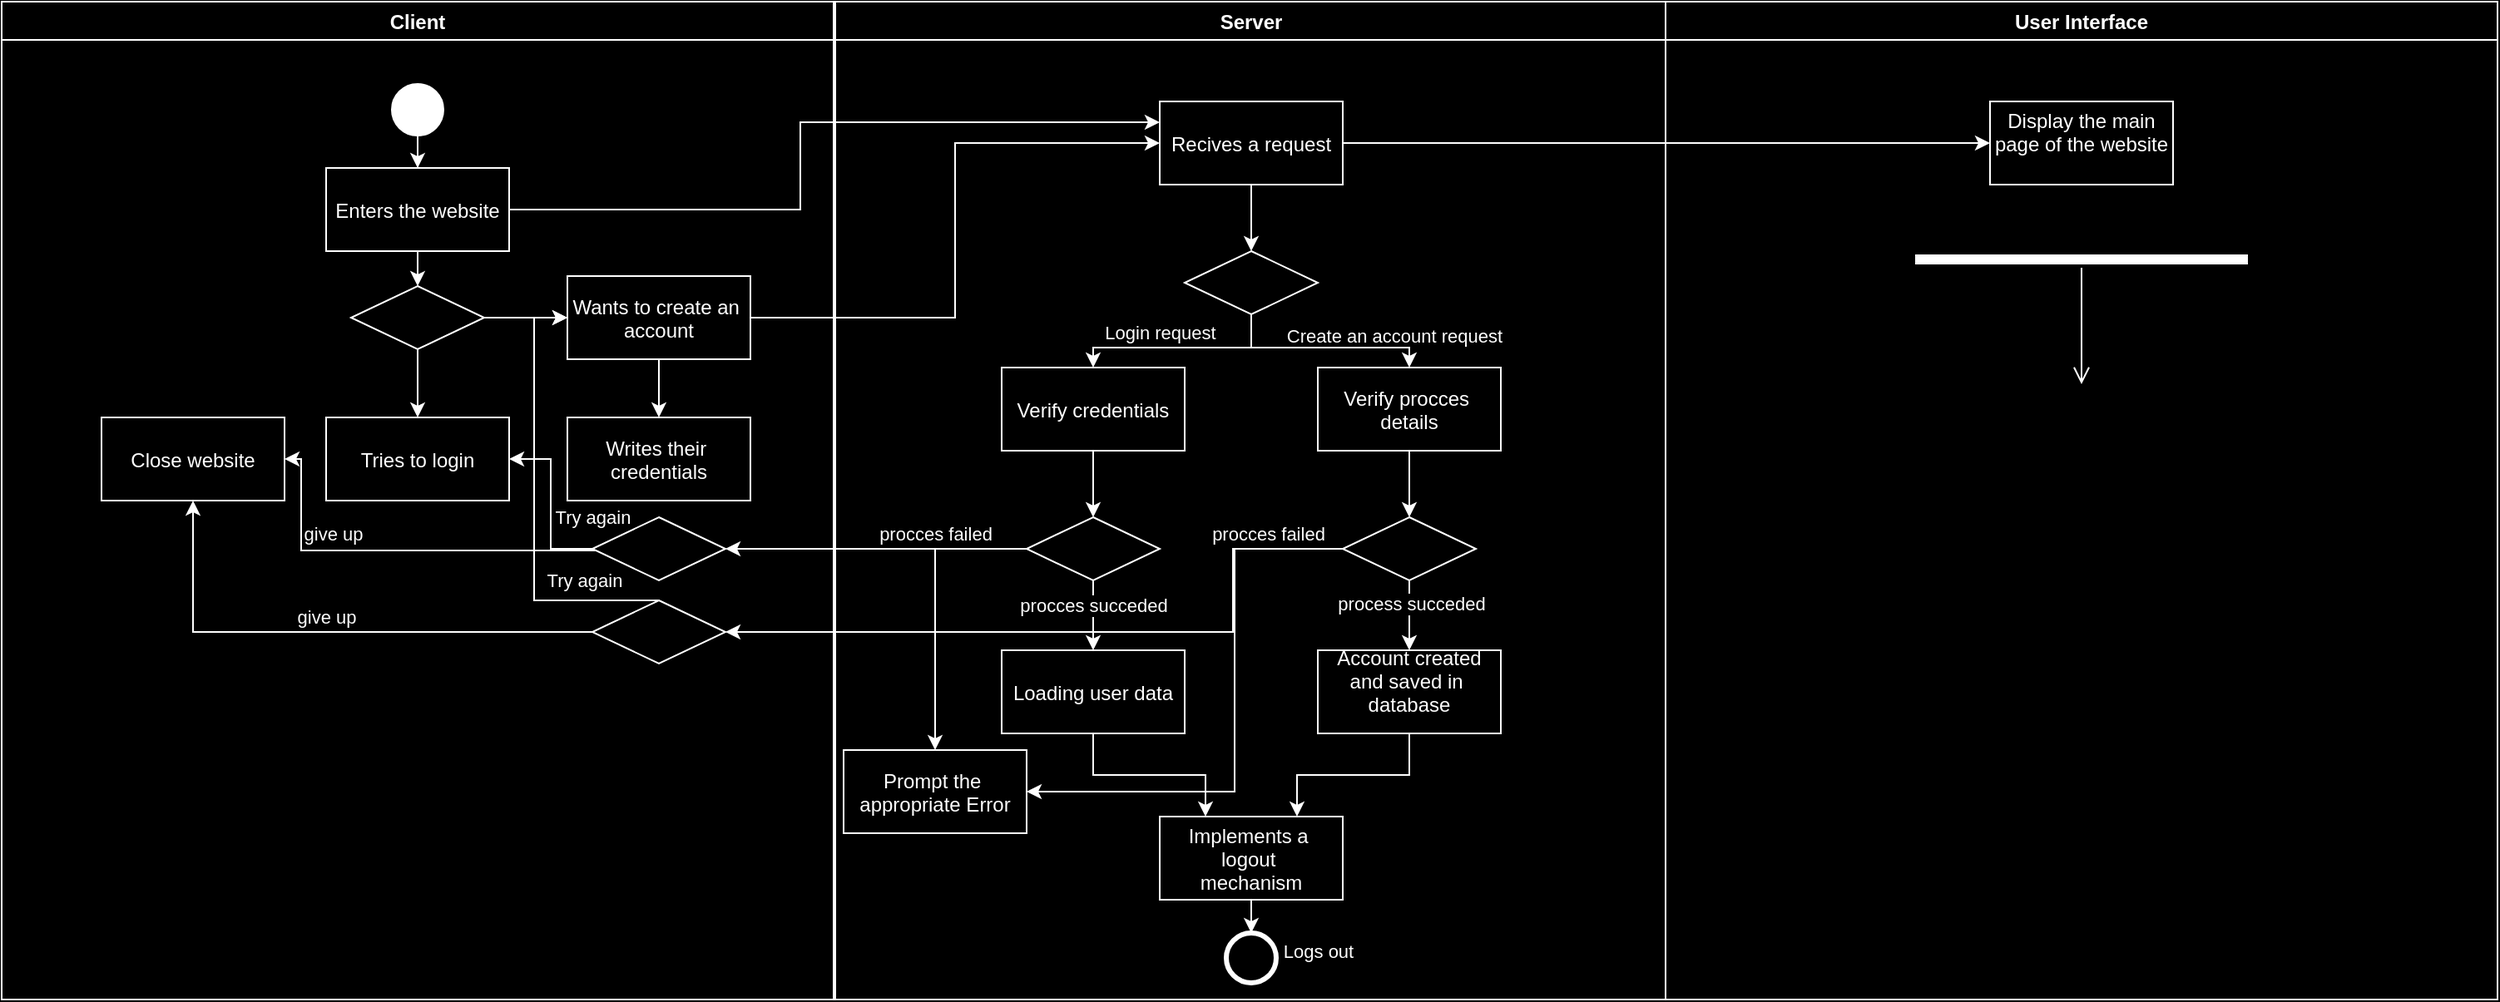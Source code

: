 <mxfile version="22.1.4" type="github">
  <diagram name="Page-1" id="JOxvRL5mn4ocnd4_WlUJ">
    <mxGraphModel dx="2261" dy="774" grid="1" gridSize="10" guides="1" tooltips="1" connect="1" arrows="1" fold="1" page="1" pageScale="1" pageWidth="827" pageHeight="1169" background="#000000" math="0" shadow="0">
      <root>
        <mxCell id="0" />
        <mxCell id="1" parent="0" />
        <mxCell id="5zY1KpjlZ4vAdEeMWSpV-79" value="Client" style="swimlane;labelBackgroundColor=#000000;labelBorderColor=#000000;swimlaneLine=1;swimlaneFillColor=#000000;gradientDirection=radial;fontColor=#FFFFFF;fillColor=#000000;fillStyle=auto;strokeColor=#FFFFFF;gradientColor=none;" vertex="1" parent="1">
          <mxGeometry x="-70" y="120" width="500" height="600" as="geometry" />
        </mxCell>
        <mxCell id="5zY1KpjlZ4vAdEeMWSpV-87" value="" style="edgeStyle=orthogonalEdgeStyle;rounded=0;orthogonalLoop=1;jettySize=auto;html=1;strokeColor=#FFFFFF;" edge="1" parent="5zY1KpjlZ4vAdEeMWSpV-79" source="5zY1KpjlZ4vAdEeMWSpV-82" target="5zY1KpjlZ4vAdEeMWSpV-85">
          <mxGeometry relative="1" as="geometry" />
        </mxCell>
        <mxCell id="5zY1KpjlZ4vAdEeMWSpV-82" value="" style="strokeWidth=2;html=1;shape=mxgraph.flowchart.start_2;whiteSpace=wrap;strokeColor=#FFFFFF;fillColor=#FFFFFF;" vertex="1" parent="5zY1KpjlZ4vAdEeMWSpV-79">
          <mxGeometry x="235" y="50" width="30" height="30" as="geometry" />
        </mxCell>
        <mxCell id="5zY1KpjlZ4vAdEeMWSpV-90" value="" style="edgeStyle=orthogonalEdgeStyle;rounded=0;orthogonalLoop=1;jettySize=auto;html=1;strokeColor=#FFFFFF;" edge="1" parent="5zY1KpjlZ4vAdEeMWSpV-79" source="5zY1KpjlZ4vAdEeMWSpV-85" target="5zY1KpjlZ4vAdEeMWSpV-89">
          <mxGeometry relative="1" as="geometry" />
        </mxCell>
        <mxCell id="5zY1KpjlZ4vAdEeMWSpV-85" value="Enters the website" style="rounded=0;fillColor=#000000;shadow=0;fontColor=#FFFFFF;strokeColor=#FFFFFF;" vertex="1" parent="5zY1KpjlZ4vAdEeMWSpV-79">
          <mxGeometry x="195" y="100" width="110" height="50" as="geometry" />
        </mxCell>
        <mxCell id="5zY1KpjlZ4vAdEeMWSpV-88" value="Tries to login" style="rounded=0;fillColor=#000000;shadow=0;fontColor=#FFFFFF;strokeColor=#FFFFFF;" vertex="1" parent="5zY1KpjlZ4vAdEeMWSpV-79">
          <mxGeometry x="195" y="250" width="110" height="50" as="geometry" />
        </mxCell>
        <mxCell id="5zY1KpjlZ4vAdEeMWSpV-91" value="" style="edgeStyle=orthogonalEdgeStyle;rounded=0;orthogonalLoop=1;jettySize=auto;html=1;strokeColor=#FFFFFF;" edge="1" parent="5zY1KpjlZ4vAdEeMWSpV-79" source="5zY1KpjlZ4vAdEeMWSpV-89">
          <mxGeometry relative="1" as="geometry">
            <mxPoint x="250" y="250" as="targetPoint" />
          </mxGeometry>
        </mxCell>
        <mxCell id="5zY1KpjlZ4vAdEeMWSpV-93" value="" style="edgeStyle=orthogonalEdgeStyle;rounded=0;orthogonalLoop=1;jettySize=auto;html=1;strokeColor=#FFFFFF;entryX=0;entryY=0.5;entryDx=0;entryDy=0;" edge="1" parent="5zY1KpjlZ4vAdEeMWSpV-79" source="5zY1KpjlZ4vAdEeMWSpV-89" target="5zY1KpjlZ4vAdEeMWSpV-92">
          <mxGeometry relative="1" as="geometry" />
        </mxCell>
        <mxCell id="5zY1KpjlZ4vAdEeMWSpV-89" value="" style="rhombus;fillColor=#000000;strokeColor=#FFFFFF;rounded=0;" vertex="1" parent="5zY1KpjlZ4vAdEeMWSpV-79">
          <mxGeometry x="210" y="171" width="80" height="38" as="geometry" />
        </mxCell>
        <mxCell id="5zY1KpjlZ4vAdEeMWSpV-97" value="" style="edgeStyle=orthogonalEdgeStyle;rounded=0;orthogonalLoop=1;jettySize=auto;html=1;strokeColor=#FFFFFF;" edge="1" parent="5zY1KpjlZ4vAdEeMWSpV-79" source="5zY1KpjlZ4vAdEeMWSpV-92" target="5zY1KpjlZ4vAdEeMWSpV-95">
          <mxGeometry relative="1" as="geometry" />
        </mxCell>
        <mxCell id="5zY1KpjlZ4vAdEeMWSpV-92" value="Wants to create an &#xa;account" style="rounded=0;fillColor=#000000;shadow=0;fontColor=#FFFFFF;strokeColor=#FFFFFF;" vertex="1" parent="5zY1KpjlZ4vAdEeMWSpV-79">
          <mxGeometry x="340" y="165" width="110" height="50" as="geometry" />
        </mxCell>
        <mxCell id="5zY1KpjlZ4vAdEeMWSpV-95" value="Writes their &#xa;credentials" style="rounded=0;fillColor=#000000;shadow=0;fontColor=#FFFFFF;strokeColor=#FFFFFF;" vertex="1" parent="5zY1KpjlZ4vAdEeMWSpV-79">
          <mxGeometry x="340" y="250" width="110" height="50" as="geometry" />
        </mxCell>
        <mxCell id="5zY1KpjlZ4vAdEeMWSpV-132" style="edgeStyle=orthogonalEdgeStyle;rounded=0;orthogonalLoop=1;jettySize=auto;html=1;entryX=1;entryY=0.5;entryDx=0;entryDy=0;strokeColor=#FFFFFF;" edge="1" parent="5zY1KpjlZ4vAdEeMWSpV-79" source="5zY1KpjlZ4vAdEeMWSpV-127" target="5zY1KpjlZ4vAdEeMWSpV-88">
          <mxGeometry relative="1" as="geometry" />
        </mxCell>
        <mxCell id="5zY1KpjlZ4vAdEeMWSpV-136" value="Try again" style="edgeLabel;html=1;align=center;verticalAlign=middle;resizable=0;points=[];fontColor=#FFFFFF;labelBackgroundColor=#000000;" vertex="1" connectable="0" parent="5zY1KpjlZ4vAdEeMWSpV-132">
          <mxGeometry x="-0.042" y="3" relative="1" as="geometry">
            <mxPoint x="28" y="6" as="offset" />
          </mxGeometry>
        </mxCell>
        <mxCell id="5zY1KpjlZ4vAdEeMWSpV-134" style="edgeStyle=orthogonalEdgeStyle;rounded=0;orthogonalLoop=1;jettySize=auto;html=1;entryX=1;entryY=0.5;entryDx=0;entryDy=0;strokeColor=#FFFFFF;" edge="1" parent="5zY1KpjlZ4vAdEeMWSpV-79" source="5zY1KpjlZ4vAdEeMWSpV-127" target="5zY1KpjlZ4vAdEeMWSpV-133">
          <mxGeometry relative="1" as="geometry">
            <Array as="points">
              <mxPoint x="180" y="330" />
              <mxPoint x="180" y="275" />
            </Array>
          </mxGeometry>
        </mxCell>
        <mxCell id="5zY1KpjlZ4vAdEeMWSpV-137" value="give up" style="edgeLabel;html=1;align=center;verticalAlign=middle;resizable=0;points=[];fontColor=#FFFFFF;labelBackgroundColor=#000000;" vertex="1" connectable="0" parent="5zY1KpjlZ4vAdEeMWSpV-134">
          <mxGeometry x="0.138" y="2" relative="1" as="geometry">
            <mxPoint x="-20" y="-12" as="offset" />
          </mxGeometry>
        </mxCell>
        <mxCell id="5zY1KpjlZ4vAdEeMWSpV-127" value="" style="rhombus;fillColor=#000000;strokeColor=#FFFFFF;rounded=0;" vertex="1" parent="5zY1KpjlZ4vAdEeMWSpV-79">
          <mxGeometry x="355" y="310" width="80" height="38" as="geometry" />
        </mxCell>
        <mxCell id="5zY1KpjlZ4vAdEeMWSpV-133" value="Close website" style="rounded=0;fillColor=#000000;shadow=0;fontColor=#FFFFFF;strokeColor=#FFFFFF;" vertex="1" parent="5zY1KpjlZ4vAdEeMWSpV-79">
          <mxGeometry x="60" y="250" width="110" height="50" as="geometry" />
        </mxCell>
        <mxCell id="5zY1KpjlZ4vAdEeMWSpV-150" style="edgeStyle=orthogonalEdgeStyle;rounded=0;orthogonalLoop=1;jettySize=auto;html=1;entryX=0.5;entryY=1;entryDx=0;entryDy=0;strokeColor=#FFFFFF;" edge="1" parent="5zY1KpjlZ4vAdEeMWSpV-79" source="5zY1KpjlZ4vAdEeMWSpV-146" target="5zY1KpjlZ4vAdEeMWSpV-133">
          <mxGeometry relative="1" as="geometry" />
        </mxCell>
        <mxCell id="5zY1KpjlZ4vAdEeMWSpV-151" style="edgeStyle=orthogonalEdgeStyle;rounded=0;orthogonalLoop=1;jettySize=auto;html=1;entryX=0;entryY=0.5;entryDx=0;entryDy=0;strokeColor=#FFFFFF;" edge="1" parent="5zY1KpjlZ4vAdEeMWSpV-79" source="5zY1KpjlZ4vAdEeMWSpV-146" target="5zY1KpjlZ4vAdEeMWSpV-92">
          <mxGeometry relative="1" as="geometry">
            <Array as="points">
              <mxPoint x="320" y="360" />
              <mxPoint x="320" y="190" />
            </Array>
          </mxGeometry>
        </mxCell>
        <mxCell id="5zY1KpjlZ4vAdEeMWSpV-146" value="" style="rhombus;fillColor=#000000;strokeColor=#FFFFFF;rounded=0;" vertex="1" parent="5zY1KpjlZ4vAdEeMWSpV-79">
          <mxGeometry x="355" y="360" width="80" height="38" as="geometry" />
        </mxCell>
        <mxCell id="5zY1KpjlZ4vAdEeMWSpV-161" value="Try again" style="edgeLabel;html=1;align=center;verticalAlign=middle;resizable=0;points=[];fontColor=#FFFFFF;labelBackgroundColor=#000000;" vertex="1" connectable="0" parent="5zY1KpjlZ4vAdEeMWSpV-79">
          <mxGeometry x="350" y="348.002" as="geometry" />
        </mxCell>
        <mxCell id="5zY1KpjlZ4vAdEeMWSpV-162" value="give up" style="edgeLabel;html=1;align=center;verticalAlign=middle;resizable=0;points=[];fontColor=#FFFFFF;labelBackgroundColor=#000000;" vertex="1" connectable="0" parent="5zY1KpjlZ4vAdEeMWSpV-79">
          <mxGeometry x="195.004" y="370" as="geometry" />
        </mxCell>
        <mxCell id="5zY1KpjlZ4vAdEeMWSpV-80" value="Server" style="swimlane;fillColor=#000000;fontColor=#FFFFFF;labelBackgroundColor=#000000;labelBorderColor=#000000;strokeColor=#FFFFFF;swimlaneLine=1;swimlaneFillColor=#000000;gradientColor=none;perimeterSpacing=1;rounded=0;" vertex="1" parent="1">
          <mxGeometry x="431" y="120" width="500" height="600" as="geometry" />
        </mxCell>
        <mxCell id="5zY1KpjlZ4vAdEeMWSpV-101" style="edgeStyle=orthogonalEdgeStyle;rounded=0;orthogonalLoop=1;jettySize=auto;html=1;strokeColor=#FFFFFF;" edge="1" parent="5zY1KpjlZ4vAdEeMWSpV-80" source="5zY1KpjlZ4vAdEeMWSpV-98" target="5zY1KpjlZ4vAdEeMWSpV-100">
          <mxGeometry relative="1" as="geometry" />
        </mxCell>
        <mxCell id="5zY1KpjlZ4vAdEeMWSpV-98" value="Recives a request" style="rounded=0;fillColor=#000000;shadow=0;fontColor=#FFFFFF;strokeColor=#FFFFFF;" vertex="1" parent="5zY1KpjlZ4vAdEeMWSpV-80">
          <mxGeometry x="195" y="60" width="110" height="50" as="geometry" />
        </mxCell>
        <mxCell id="5zY1KpjlZ4vAdEeMWSpV-104" style="edgeStyle=orthogonalEdgeStyle;rounded=0;orthogonalLoop=1;jettySize=auto;html=1;entryX=0.5;entryY=0;entryDx=0;entryDy=0;strokeColor=#FFFFFF;" edge="1" parent="5zY1KpjlZ4vAdEeMWSpV-80" source="5zY1KpjlZ4vAdEeMWSpV-100" target="5zY1KpjlZ4vAdEeMWSpV-102">
          <mxGeometry relative="1" as="geometry">
            <Array as="points">
              <mxPoint x="250" y="208" />
              <mxPoint x="345" y="208" />
            </Array>
          </mxGeometry>
        </mxCell>
        <mxCell id="5zY1KpjlZ4vAdEeMWSpV-110" value="Create an account request" style="edgeLabel;align=center;verticalAlign=middle;resizable=0;points=[];labelBorderColor=none;fontColor=#FFFFFF;labelBackgroundColor=#000000;" vertex="1" connectable="0" parent="5zY1KpjlZ4vAdEeMWSpV-104">
          <mxGeometry x="0.246" y="-3" relative="1" as="geometry">
            <mxPoint x="27" y="-11" as="offset" />
          </mxGeometry>
        </mxCell>
        <mxCell id="5zY1KpjlZ4vAdEeMWSpV-105" style="edgeStyle=orthogonalEdgeStyle;rounded=0;orthogonalLoop=1;jettySize=auto;html=1;entryX=0.5;entryY=0;entryDx=0;entryDy=0;strokeColor=#FFFFFF;" edge="1" parent="5zY1KpjlZ4vAdEeMWSpV-80" source="5zY1KpjlZ4vAdEeMWSpV-100" target="5zY1KpjlZ4vAdEeMWSpV-103">
          <mxGeometry relative="1" as="geometry">
            <Array as="points">
              <mxPoint x="250" y="208" />
              <mxPoint x="155" y="208" />
            </Array>
          </mxGeometry>
        </mxCell>
        <mxCell id="5zY1KpjlZ4vAdEeMWSpV-106" value="&lt;div style=&quot;font-size: 10px; line-height: 0%;&quot;&gt;&lt;font size=&quot;1&quot; color=&quot;#ffffff&quot;&gt;&lt;span style=&quot;background-color: rgb(0, 0, 0); font-size: 11px;&quot;&gt;Login request&lt;/span&gt;&lt;/font&gt;&lt;/div&gt;" style="edgeLabel;html=1;align=center;verticalAlign=middle;resizable=0;points=[];" vertex="1" connectable="0" parent="5zY1KpjlZ4vAdEeMWSpV-105">
          <mxGeometry x="0.23" y="1" relative="1" as="geometry">
            <mxPoint x="3" y="-9" as="offset" />
          </mxGeometry>
        </mxCell>
        <mxCell id="5zY1KpjlZ4vAdEeMWSpV-100" value="" style="rhombus;fillColor=#000000;strokeColor=#FFFFFF;rounded=0;" vertex="1" parent="5zY1KpjlZ4vAdEeMWSpV-80">
          <mxGeometry x="210" y="150" width="80" height="38" as="geometry" />
        </mxCell>
        <mxCell id="5zY1KpjlZ4vAdEeMWSpV-112" value="" style="edgeStyle=orthogonalEdgeStyle;rounded=0;orthogonalLoop=1;jettySize=auto;html=1;strokeColor=#FFFFFF;" edge="1" parent="5zY1KpjlZ4vAdEeMWSpV-80" source="5zY1KpjlZ4vAdEeMWSpV-102">
          <mxGeometry relative="1" as="geometry">
            <mxPoint x="345" y="310" as="targetPoint" />
          </mxGeometry>
        </mxCell>
        <mxCell id="5zY1KpjlZ4vAdEeMWSpV-102" value="Verify procces &#xa;details" style="rounded=0;fillColor=#000000;shadow=0;fontColor=#FFFFFF;strokeColor=#FFFFFF;" vertex="1" parent="5zY1KpjlZ4vAdEeMWSpV-80">
          <mxGeometry x="290" y="220" width="110" height="50" as="geometry" />
        </mxCell>
        <mxCell id="5zY1KpjlZ4vAdEeMWSpV-109" value="" style="edgeStyle=orthogonalEdgeStyle;rounded=0;orthogonalLoop=1;jettySize=auto;html=1;strokeColor=#FFFFFF;" edge="1" parent="5zY1KpjlZ4vAdEeMWSpV-80" source="5zY1KpjlZ4vAdEeMWSpV-103">
          <mxGeometry relative="1" as="geometry">
            <mxPoint x="155" y="310" as="targetPoint" />
          </mxGeometry>
        </mxCell>
        <mxCell id="5zY1KpjlZ4vAdEeMWSpV-103" value="Verify credentials" style="rounded=0;fillColor=#000000;shadow=0;fontColor=#FFFFFF;strokeColor=#FFFFFF;" vertex="1" parent="5zY1KpjlZ4vAdEeMWSpV-80">
          <mxGeometry x="100" y="220" width="110" height="50" as="geometry" />
        </mxCell>
        <mxCell id="5zY1KpjlZ4vAdEeMWSpV-122" value="" style="edgeStyle=orthogonalEdgeStyle;rounded=0;orthogonalLoop=1;jettySize=auto;html=1;strokeColor=#FFFFFF;" edge="1" parent="5zY1KpjlZ4vAdEeMWSpV-80" source="5zY1KpjlZ4vAdEeMWSpV-115" target="5zY1KpjlZ4vAdEeMWSpV-118">
          <mxGeometry relative="1" as="geometry">
            <Array as="points">
              <mxPoint x="155" y="380" />
              <mxPoint x="155" y="380" />
            </Array>
          </mxGeometry>
        </mxCell>
        <mxCell id="5zY1KpjlZ4vAdEeMWSpV-125" value="procces succeded" style="edgeLabel;html=1;align=center;verticalAlign=middle;resizable=0;points=[];fontColor=#FFFFFF;labelBackgroundColor=#000000;" vertex="1" connectable="0" parent="5zY1KpjlZ4vAdEeMWSpV-122">
          <mxGeometry x="-0.274" relative="1" as="geometry">
            <mxPoint as="offset" />
          </mxGeometry>
        </mxCell>
        <mxCell id="5zY1KpjlZ4vAdEeMWSpV-141" style="edgeStyle=orthogonalEdgeStyle;rounded=0;orthogonalLoop=1;jettySize=auto;html=1;entryX=0.5;entryY=0;entryDx=0;entryDy=0;strokeColor=#FFFFFF;" edge="1" parent="5zY1KpjlZ4vAdEeMWSpV-80" source="5zY1KpjlZ4vAdEeMWSpV-115" target="5zY1KpjlZ4vAdEeMWSpV-138">
          <mxGeometry relative="1" as="geometry">
            <Array as="points">
              <mxPoint x="60" y="329" />
            </Array>
          </mxGeometry>
        </mxCell>
        <mxCell id="5zY1KpjlZ4vAdEeMWSpV-115" value="" style="rhombus;fillColor=#000000;strokeColor=#FFFFFF;rounded=0;" vertex="1" parent="5zY1KpjlZ4vAdEeMWSpV-80">
          <mxGeometry x="115" y="310" width="80" height="38" as="geometry" />
        </mxCell>
        <mxCell id="5zY1KpjlZ4vAdEeMWSpV-120" value="" style="edgeStyle=orthogonalEdgeStyle;rounded=0;orthogonalLoop=1;jettySize=auto;html=1;strokeColor=#FFFFFF;" edge="1" parent="5zY1KpjlZ4vAdEeMWSpV-80" source="5zY1KpjlZ4vAdEeMWSpV-116" target="5zY1KpjlZ4vAdEeMWSpV-119">
          <mxGeometry relative="1" as="geometry" />
        </mxCell>
        <mxCell id="5zY1KpjlZ4vAdEeMWSpV-145" value="process succeded" style="edgeLabel;html=1;align=center;verticalAlign=middle;resizable=0;points=[];fontColor=#FFFFFF;labelBackgroundColor=#000000;" vertex="1" connectable="0" parent="5zY1KpjlZ4vAdEeMWSpV-120">
          <mxGeometry x="-0.333" y="1" relative="1" as="geometry">
            <mxPoint as="offset" />
          </mxGeometry>
        </mxCell>
        <mxCell id="5zY1KpjlZ4vAdEeMWSpV-142" style="edgeStyle=orthogonalEdgeStyle;rounded=0;orthogonalLoop=1;jettySize=auto;html=1;entryX=1;entryY=0.5;entryDx=0;entryDy=0;strokeColor=#FFFFFF;" edge="1" parent="5zY1KpjlZ4vAdEeMWSpV-80" source="5zY1KpjlZ4vAdEeMWSpV-116" target="5zY1KpjlZ4vAdEeMWSpV-138">
          <mxGeometry relative="1" as="geometry">
            <Array as="points">
              <mxPoint x="240" y="329" />
              <mxPoint x="240" y="475" />
            </Array>
          </mxGeometry>
        </mxCell>
        <mxCell id="5zY1KpjlZ4vAdEeMWSpV-144" value="procces failed" style="edgeLabel;html=1;align=center;verticalAlign=middle;resizable=0;points=[];fontColor=#FFFFFF;labelBackgroundColor=#000000;" vertex="1" connectable="0" parent="5zY1KpjlZ4vAdEeMWSpV-142">
          <mxGeometry x="-0.73" y="2" relative="1" as="geometry">
            <mxPoint y="-11" as="offset" />
          </mxGeometry>
        </mxCell>
        <mxCell id="5zY1KpjlZ4vAdEeMWSpV-116" value="" style="rhombus;fillColor=#000000;strokeColor=#FFFFFF;rounded=0;" vertex="1" parent="5zY1KpjlZ4vAdEeMWSpV-80">
          <mxGeometry x="305" y="310" width="80" height="38" as="geometry" />
        </mxCell>
        <mxCell id="5zY1KpjlZ4vAdEeMWSpV-154" style="edgeStyle=orthogonalEdgeStyle;rounded=0;orthogonalLoop=1;jettySize=auto;html=1;entryX=0.25;entryY=0;entryDx=0;entryDy=0;strokeColor=#FFFFFF;" edge="1" parent="5zY1KpjlZ4vAdEeMWSpV-80" source="5zY1KpjlZ4vAdEeMWSpV-118" target="5zY1KpjlZ4vAdEeMWSpV-152">
          <mxGeometry relative="1" as="geometry" />
        </mxCell>
        <mxCell id="5zY1KpjlZ4vAdEeMWSpV-118" value="Loading user data" style="rounded=0;fillColor=#000000;shadow=0;fontColor=#FFFFFF;strokeColor=#FFFFFF;" vertex="1" parent="5zY1KpjlZ4vAdEeMWSpV-80">
          <mxGeometry x="100" y="390" width="110" height="50" as="geometry" />
        </mxCell>
        <mxCell id="5zY1KpjlZ4vAdEeMWSpV-153" style="edgeStyle=orthogonalEdgeStyle;rounded=0;orthogonalLoop=1;jettySize=auto;html=1;entryX=0.75;entryY=0;entryDx=0;entryDy=0;strokeColor=#FFFFFF;" edge="1" parent="5zY1KpjlZ4vAdEeMWSpV-80" source="5zY1KpjlZ4vAdEeMWSpV-119" target="5zY1KpjlZ4vAdEeMWSpV-152">
          <mxGeometry relative="1" as="geometry" />
        </mxCell>
        <mxCell id="5zY1KpjlZ4vAdEeMWSpV-119" value="Account created &#xa;and saved in &#xa;database&#xa;" style="rounded=0;fillColor=#000000;shadow=0;fontColor=#FFFFFF;strokeColor=#FFFFFF;" vertex="1" parent="5zY1KpjlZ4vAdEeMWSpV-80">
          <mxGeometry x="290" y="390" width="110" height="50" as="geometry" />
        </mxCell>
        <mxCell id="5zY1KpjlZ4vAdEeMWSpV-138" value="Prompt the &#xa;appropriate Error" style="rounded=0;fillColor=#000000;shadow=0;fontColor=#FFFFFF;strokeColor=#FFFFFF;" vertex="1" parent="5zY1KpjlZ4vAdEeMWSpV-80">
          <mxGeometry x="5" y="450" width="110" height="50" as="geometry" />
        </mxCell>
        <mxCell id="5zY1KpjlZ4vAdEeMWSpV-156" value="" style="edgeStyle=orthogonalEdgeStyle;rounded=0;orthogonalLoop=1;jettySize=auto;html=1;" edge="1" parent="5zY1KpjlZ4vAdEeMWSpV-80" source="5zY1KpjlZ4vAdEeMWSpV-152">
          <mxGeometry relative="1" as="geometry">
            <mxPoint x="250" y="430" as="targetPoint" />
          </mxGeometry>
        </mxCell>
        <mxCell id="5zY1KpjlZ4vAdEeMWSpV-152" value="Implements a &#xa;logout &#xa;mechanism" style="rounded=0;fillColor=#000000;shadow=0;fontColor=#FFFFFF;strokeColor=#FFFFFF;" vertex="1" parent="5zY1KpjlZ4vAdEeMWSpV-80">
          <mxGeometry x="195" y="490" width="110" height="50" as="geometry" />
        </mxCell>
        <mxCell id="5zY1KpjlZ4vAdEeMWSpV-158" value="" style="points=[[0.145,0.145,0],[0.5,0,0],[0.855,0.145,0],[1,0.5,0],[0.855,0.855,0],[0.5,1,0],[0.145,0.855,0],[0,0.5,0]];shape=mxgraph.bpmn.event;html=1;verticalLabelPosition=bottom;labelBackgroundColor=#000000;verticalAlign=top;align=center;perimeter=ellipsePerimeter;outlineConnect=0;aspect=fixed;outline=end;symbol=terminate2;fillColor=#000000;strokeColor=#FFFFFF;labelBorderColor=#FFFFFF;fontColor=#FFFFFF;gradientColor=none;noLabel=0;strokeOpacity=100;" vertex="1" parent="5zY1KpjlZ4vAdEeMWSpV-80">
          <mxGeometry x="235" y="560" width="30" height="30" as="geometry" />
        </mxCell>
        <mxCell id="5zY1KpjlZ4vAdEeMWSpV-159" style="edgeStyle=orthogonalEdgeStyle;rounded=0;orthogonalLoop=1;jettySize=auto;html=1;entryX=0.5;entryY=0;entryDx=0;entryDy=0;entryPerimeter=0;strokeColor=#FFFFFF;" edge="1" parent="5zY1KpjlZ4vAdEeMWSpV-80" source="5zY1KpjlZ4vAdEeMWSpV-152" target="5zY1KpjlZ4vAdEeMWSpV-158">
          <mxGeometry relative="1" as="geometry" />
        </mxCell>
        <mxCell id="5zY1KpjlZ4vAdEeMWSpV-160" value="&lt;span style=&quot;&quot;&gt;&lt;font&gt;Logs out&lt;/font&gt;&lt;/span&gt;" style="edgeLabel;html=1;align=center;verticalAlign=middle;resizable=0;points=[];fontColor=#FFFFFF;labelBackgroundColor=#000000;" vertex="1" connectable="0" parent="5zY1KpjlZ4vAdEeMWSpV-159">
          <mxGeometry x="0.056" y="-2" relative="1" as="geometry">
            <mxPoint x="38" y="22" as="offset" />
          </mxGeometry>
        </mxCell>
        <mxCell id="5zY1KpjlZ4vAdEeMWSpV-81" value="User Interface" style="swimlane;fillColor=#000000;fontColor=#FFFFFF;labelBackgroundColor=#000000;labelBorderColor=#000000;strokeColor=#FFFFFF;swimlaneLine=1;swimlaneFillColor=#000000;gradientColor=none;startSize=23;" vertex="1" parent="1">
          <mxGeometry x="930" y="120" width="500" height="600" as="geometry" />
        </mxCell>
        <mxCell id="5zY1KpjlZ4vAdEeMWSpV-163" value="Display the main&#xa;page of the website&#xa;" style="rounded=0;fillColor=#000000;shadow=0;fontColor=#FFFFFF;strokeColor=#FFFFFF;" vertex="1" parent="5zY1KpjlZ4vAdEeMWSpV-81">
          <mxGeometry x="195" y="60" width="110" height="50" as="geometry" />
        </mxCell>
        <mxCell id="5zY1KpjlZ4vAdEeMWSpV-167" value="" style="shape=line;html=1;strokeWidth=6;fillColor=#eeeeee;strokeColor=#FFFFFF;" vertex="1" parent="5zY1KpjlZ4vAdEeMWSpV-81">
          <mxGeometry x="150" y="150" width="200" height="10" as="geometry" />
        </mxCell>
        <mxCell id="5zY1KpjlZ4vAdEeMWSpV-168" value="" style="edgeStyle=orthogonalEdgeStyle;html=1;verticalAlign=bottom;endArrow=open;endSize=8;rounded=0;fillColor=#eeeeee;strokeColor=#FFFFFF;" edge="1" source="5zY1KpjlZ4vAdEeMWSpV-167" parent="5zY1KpjlZ4vAdEeMWSpV-81">
          <mxGeometry relative="1" as="geometry">
            <mxPoint x="250" y="230" as="targetPoint" />
          </mxGeometry>
        </mxCell>
        <mxCell id="5zY1KpjlZ4vAdEeMWSpV-99" style="edgeStyle=orthogonalEdgeStyle;rounded=0;orthogonalLoop=1;jettySize=auto;html=1;entryX=0;entryY=0.5;entryDx=0;entryDy=0;strokeColor=#FFFFFF;" edge="1" parent="1" source="5zY1KpjlZ4vAdEeMWSpV-92" target="5zY1KpjlZ4vAdEeMWSpV-98">
          <mxGeometry relative="1" as="geometry" />
        </mxCell>
        <mxCell id="5zY1KpjlZ4vAdEeMWSpV-131" style="edgeStyle=orthogonalEdgeStyle;rounded=0;orthogonalLoop=1;jettySize=auto;html=1;entryX=1;entryY=0.5;entryDx=0;entryDy=0;strokeColor=#FFFFFF;" edge="1" parent="1" source="5zY1KpjlZ4vAdEeMWSpV-115" target="5zY1KpjlZ4vAdEeMWSpV-127">
          <mxGeometry relative="1" as="geometry" />
        </mxCell>
        <mxCell id="5zY1KpjlZ4vAdEeMWSpV-135" value="procces failed" style="edgeLabel;html=1;align=center;verticalAlign=middle;resizable=0;points=[];fontColor=#FFFFFF;labelBackgroundColor=#000000;" vertex="1" connectable="0" parent="5zY1KpjlZ4vAdEeMWSpV-131">
          <mxGeometry x="-0.144" y="-1" relative="1" as="geometry">
            <mxPoint x="22" y="-8" as="offset" />
          </mxGeometry>
        </mxCell>
        <mxCell id="5zY1KpjlZ4vAdEeMWSpV-149" style="edgeStyle=orthogonalEdgeStyle;rounded=0;orthogonalLoop=1;jettySize=auto;html=1;entryX=1;entryY=0.5;entryDx=0;entryDy=0;strokeColor=#FFFFFF;" edge="1" parent="1" source="5zY1KpjlZ4vAdEeMWSpV-116" target="5zY1KpjlZ4vAdEeMWSpV-146">
          <mxGeometry relative="1" as="geometry">
            <Array as="points">
              <mxPoint x="670" y="449" />
              <mxPoint x="670" y="499" />
            </Array>
          </mxGeometry>
        </mxCell>
        <mxCell id="5zY1KpjlZ4vAdEeMWSpV-164" style="edgeStyle=orthogonalEdgeStyle;rounded=0;orthogonalLoop=1;jettySize=auto;html=1;entryX=0;entryY=0.25;entryDx=0;entryDy=0;strokeColor=#FFFFFF;" edge="1" parent="1" source="5zY1KpjlZ4vAdEeMWSpV-85" target="5zY1KpjlZ4vAdEeMWSpV-98">
          <mxGeometry relative="1" as="geometry">
            <Array as="points">
              <mxPoint x="410" y="245" />
              <mxPoint x="410" y="193" />
            </Array>
          </mxGeometry>
        </mxCell>
        <mxCell id="5zY1KpjlZ4vAdEeMWSpV-165" style="edgeStyle=orthogonalEdgeStyle;rounded=0;orthogonalLoop=1;jettySize=auto;html=1;entryX=0;entryY=0.5;entryDx=0;entryDy=0;strokeColor=#FFFFFF;" edge="1" parent="1" source="5zY1KpjlZ4vAdEeMWSpV-98" target="5zY1KpjlZ4vAdEeMWSpV-163">
          <mxGeometry relative="1" as="geometry" />
        </mxCell>
      </root>
    </mxGraphModel>
  </diagram>
</mxfile>

